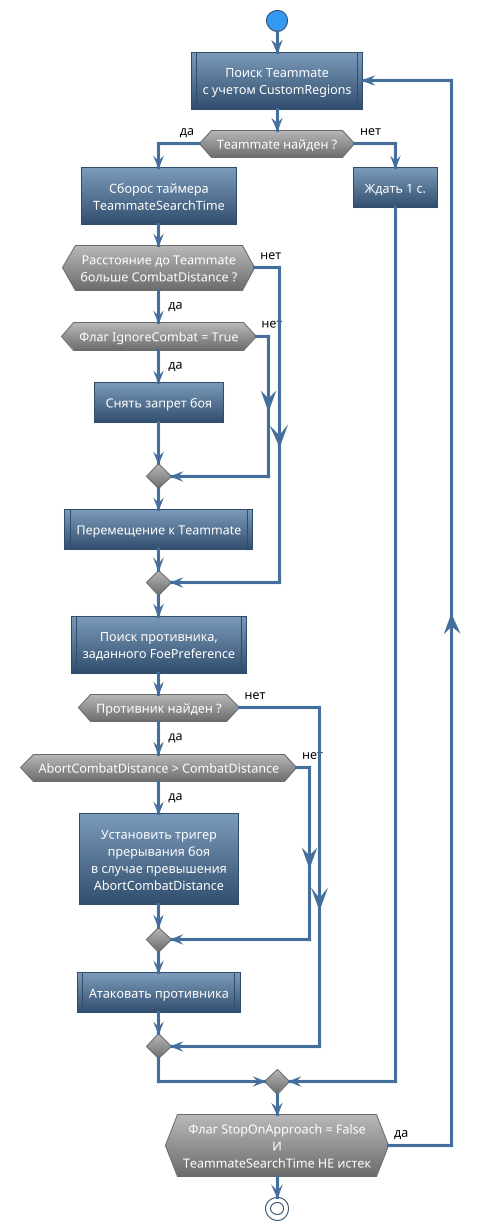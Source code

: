 @startuml
!theme spacelab
skinparam DefaultTextAlignment Center

start
repeat :Поиск Teammate\nс учетом CustomRegions|
if(Teammate найден ?) then (<color:black>да) 
    :Сборос таймера\nTeammateSearchTime]
    if(Расстояние до Teammate\nбольше CombatDistance ?) then (<color:black>да)
        if (Флаг IgnoreCombat = True) then (<color:black>да)
            :Снять запрет боя]
        else (<color:black>нет)
        endif
        :Перемещение к Teammate|
    else (<color:black>нет)
    endif
    :Поиск противника,\nзаданного FoePreference|
    if(Противник найден ?) then (<color:black>да)
        if(AbortCombatDistance > CombatDistance) then (<color:black>да)
            :Установить тригер\nпрерывания боя\nв случае превышения\nAbortCombatDistance]
        else (<color:black>нет)
        endif
        :Атаковать противника|
    else (<color:black>нет)
    endif

else (<color:black>нет)
    :Ждать 1 с.]
endif
repeat while (Флаг StopOnApproach = False\nИ\nTeammateSearchTime НЕ истек) is (<color:black>да)
stop

@enduml